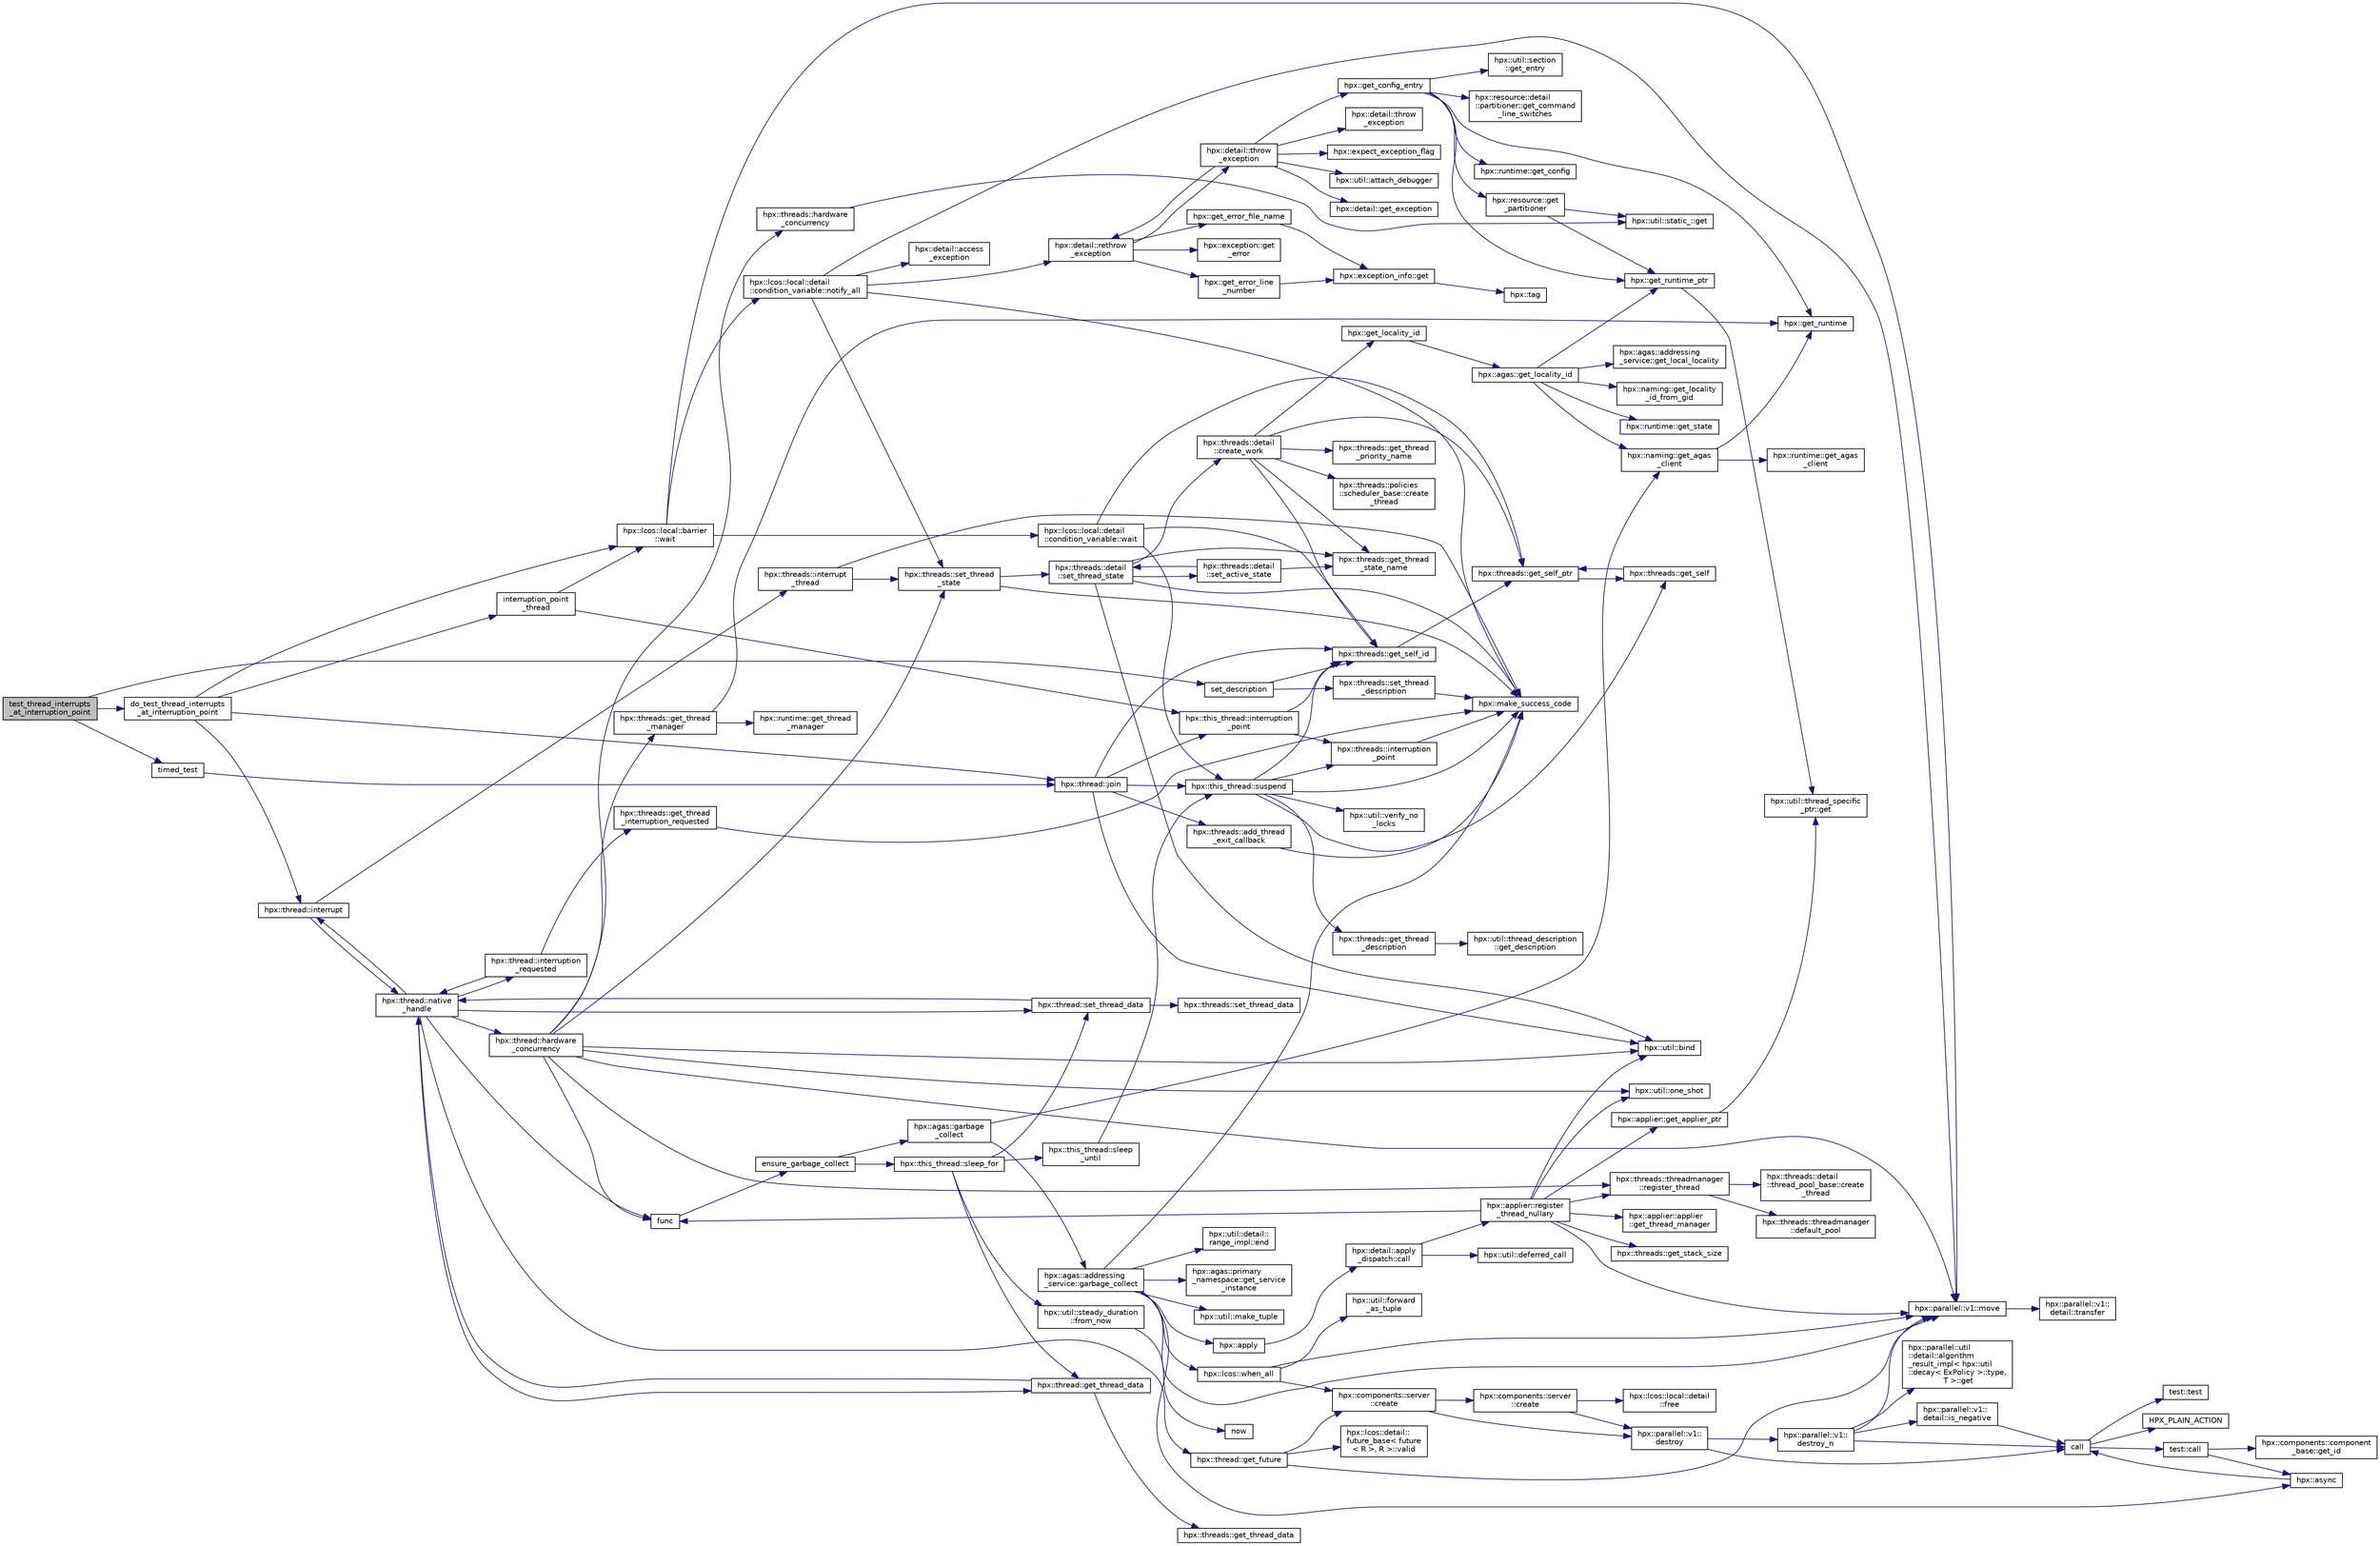 digraph "test_thread_interrupts_at_interruption_point"
{
  edge [fontname="Helvetica",fontsize="10",labelfontname="Helvetica",labelfontsize="10"];
  node [fontname="Helvetica",fontsize="10",shape=record];
  rankdir="LR";
  Node889 [label="test_thread_interrupts\l_at_interruption_point",height=0.2,width=0.4,color="black", fillcolor="grey75", style="filled", fontcolor="black"];
  Node889 -> Node890 [color="midnightblue",fontsize="10",style="solid",fontname="Helvetica"];
  Node890 [label="set_description",height=0.2,width=0.4,color="black", fillcolor="white", style="filled",URL="$d0/d4e/tests_2unit_2threads_2thread_8cpp.html#ad088cfa05bdce71e9521b6792d25c9bb"];
  Node890 -> Node891 [color="midnightblue",fontsize="10",style="solid",fontname="Helvetica"];
  Node891 [label="hpx::threads::set_thread\l_description",height=0.2,width=0.4,color="black", fillcolor="white", style="filled",URL="$d7/d28/namespacehpx_1_1threads.html#a55d8618440b2770d27c9a3b0409cc458"];
  Node891 -> Node892 [color="midnightblue",fontsize="10",style="solid",fontname="Helvetica"];
  Node892 [label="hpx::make_success_code",height=0.2,width=0.4,color="black", fillcolor="white", style="filled",URL="$d8/d83/namespacehpx.html#a0e8512a8f49e2a6c8185061181419d8f",tooltip="Returns error_code(hpx::success, \"success\", mode). "];
  Node890 -> Node893 [color="midnightblue",fontsize="10",style="solid",fontname="Helvetica"];
  Node893 [label="hpx::threads::get_self_id",height=0.2,width=0.4,color="black", fillcolor="white", style="filled",URL="$d7/d28/namespacehpx_1_1threads.html#afafe0f900b9fac3d4ed3c747625c1cfe"];
  Node893 -> Node894 [color="midnightblue",fontsize="10",style="solid",fontname="Helvetica"];
  Node894 [label="hpx::threads::get_self_ptr",height=0.2,width=0.4,color="black", fillcolor="white", style="filled",URL="$d7/d28/namespacehpx_1_1threads.html#a22877ae347ad884cde3a51397dad6c53"];
  Node894 -> Node895 [color="midnightblue",fontsize="10",style="solid",fontname="Helvetica"];
  Node895 [label="hpx::threads::get_self",height=0.2,width=0.4,color="black", fillcolor="white", style="filled",URL="$d7/d28/namespacehpx_1_1threads.html#a07daf4d6d29233f20d66d41ab7b5b8e8"];
  Node895 -> Node894 [color="midnightblue",fontsize="10",style="solid",fontname="Helvetica"];
  Node889 -> Node896 [color="midnightblue",fontsize="10",style="solid",fontname="Helvetica"];
  Node896 [label="timed_test",height=0.2,width=0.4,color="black", fillcolor="white", style="filled",URL="$d0/d4e/tests_2unit_2threads_2thread_8cpp.html#a77932447db52b6176c71d13533e14f8c"];
  Node896 -> Node897 [color="midnightblue",fontsize="10",style="solid",fontname="Helvetica"];
  Node897 [label="hpx::thread::join",height=0.2,width=0.4,color="black", fillcolor="white", style="filled",URL="$de/d9b/classhpx_1_1thread.html#a144b2a4ef1ec1209d5eac52d95419b62"];
  Node897 -> Node893 [color="midnightblue",fontsize="10",style="solid",fontname="Helvetica"];
  Node897 -> Node898 [color="midnightblue",fontsize="10",style="solid",fontname="Helvetica"];
  Node898 [label="hpx::this_thread::interruption\l_point",height=0.2,width=0.4,color="black", fillcolor="white", style="filled",URL="$d9/d52/namespacehpx_1_1this__thread.html#afed29489fe37f74d28ad598645bee89a"];
  Node898 -> Node899 [color="midnightblue",fontsize="10",style="solid",fontname="Helvetica"];
  Node899 [label="hpx::threads::interruption\l_point",height=0.2,width=0.4,color="black", fillcolor="white", style="filled",URL="$d7/d28/namespacehpx_1_1threads.html#ada6ec56a12b050707311d8c628089059"];
  Node899 -> Node892 [color="midnightblue",fontsize="10",style="solid",fontname="Helvetica"];
  Node898 -> Node893 [color="midnightblue",fontsize="10",style="solid",fontname="Helvetica"];
  Node897 -> Node900 [color="midnightblue",fontsize="10",style="solid",fontname="Helvetica"];
  Node900 [label="hpx::threads::add_thread\l_exit_callback",height=0.2,width=0.4,color="black", fillcolor="white", style="filled",URL="$d7/d28/namespacehpx_1_1threads.html#aa1ac07d50bd71bb8b9d0370a67d79abb"];
  Node900 -> Node892 [color="midnightblue",fontsize="10",style="solid",fontname="Helvetica"];
  Node897 -> Node901 [color="midnightblue",fontsize="10",style="solid",fontname="Helvetica"];
  Node901 [label="hpx::util::bind",height=0.2,width=0.4,color="black", fillcolor="white", style="filled",URL="$df/dad/namespacehpx_1_1util.html#ad844caedf82a0173d6909d910c3e48c6"];
  Node897 -> Node902 [color="midnightblue",fontsize="10",style="solid",fontname="Helvetica"];
  Node902 [label="hpx::this_thread::suspend",height=0.2,width=0.4,color="black", fillcolor="white", style="filled",URL="$d9/d52/namespacehpx_1_1this__thread.html#aca220026fb3014c0881d129fe31c0073"];
  Node902 -> Node895 [color="midnightblue",fontsize="10",style="solid",fontname="Helvetica"];
  Node902 -> Node893 [color="midnightblue",fontsize="10",style="solid",fontname="Helvetica"];
  Node902 -> Node899 [color="midnightblue",fontsize="10",style="solid",fontname="Helvetica"];
  Node902 -> Node903 [color="midnightblue",fontsize="10",style="solid",fontname="Helvetica"];
  Node903 [label="hpx::util::verify_no\l_locks",height=0.2,width=0.4,color="black", fillcolor="white", style="filled",URL="$df/dad/namespacehpx_1_1util.html#ae0e1837ee6f09b79b26c2e788d2e9fc9"];
  Node902 -> Node904 [color="midnightblue",fontsize="10",style="solid",fontname="Helvetica"];
  Node904 [label="hpx::threads::get_thread\l_description",height=0.2,width=0.4,color="black", fillcolor="white", style="filled",URL="$d7/d28/namespacehpx_1_1threads.html#a42fc18a7a680f4e8bc633a4b4c956701"];
  Node904 -> Node905 [color="midnightblue",fontsize="10",style="solid",fontname="Helvetica"];
  Node905 [label="hpx::util::thread_description\l::get_description",height=0.2,width=0.4,color="black", fillcolor="white", style="filled",URL="$df/d9e/structhpx_1_1util_1_1thread__description.html#a8c834e14eca6eb228188022577f9f952"];
  Node902 -> Node892 [color="midnightblue",fontsize="10",style="solid",fontname="Helvetica"];
  Node889 -> Node906 [color="midnightblue",fontsize="10",style="solid",fontname="Helvetica"];
  Node906 [label="do_test_thread_interrupts\l_at_interruption_point",height=0.2,width=0.4,color="black", fillcolor="white", style="filled",URL="$d0/d4e/tests_2unit_2threads_2thread_8cpp.html#a1592be75203d2ef54f0a19832cacecf8"];
  Node906 -> Node907 [color="midnightblue",fontsize="10",style="solid",fontname="Helvetica"];
  Node907 [label="interruption_point\l_thread",height=0.2,width=0.4,color="black", fillcolor="white", style="filled",URL="$d0/d4e/tests_2unit_2threads_2thread_8cpp.html#a4ed7731f04404da6ea18c2204329f7cb"];
  Node907 -> Node898 [color="midnightblue",fontsize="10",style="solid",fontname="Helvetica"];
  Node907 -> Node908 [color="midnightblue",fontsize="10",style="solid",fontname="Helvetica"];
  Node908 [label="hpx::lcos::local::barrier\l::wait",height=0.2,width=0.4,color="black", fillcolor="white", style="filled",URL="$da/d43/classhpx_1_1lcos_1_1local_1_1barrier.html#ae3374c182ffd12c9975963139b6f9255"];
  Node908 -> Node909 [color="midnightblue",fontsize="10",style="solid",fontname="Helvetica"];
  Node909 [label="hpx::lcos::local::detail\l::condition_variable::wait",height=0.2,width=0.4,color="black", fillcolor="white", style="filled",URL="$d2/d39/classhpx_1_1lcos_1_1local_1_1detail_1_1condition__variable.html#a50fcaaece7968ab37d3f2e8771afabf9"];
  Node909 -> Node894 [color="midnightblue",fontsize="10",style="solid",fontname="Helvetica"];
  Node909 -> Node893 [color="midnightblue",fontsize="10",style="solid",fontname="Helvetica"];
  Node909 -> Node902 [color="midnightblue",fontsize="10",style="solid",fontname="Helvetica"];
  Node908 -> Node910 [color="midnightblue",fontsize="10",style="solid",fontname="Helvetica"];
  Node910 [label="hpx::lcos::local::detail\l::condition_variable::notify_all",height=0.2,width=0.4,color="black", fillcolor="white", style="filled",URL="$d2/d39/classhpx_1_1lcos_1_1local_1_1detail_1_1condition__variable.html#adb0b4abe6f75aa3fad397b6a556ff1ae"];
  Node910 -> Node911 [color="midnightblue",fontsize="10",style="solid",fontname="Helvetica"];
  Node911 [label="hpx::threads::set_thread\l_state",height=0.2,width=0.4,color="black", fillcolor="white", style="filled",URL="$d7/d28/namespacehpx_1_1threads.html#ac0690ad16ad778bcc79dcd727cc33025",tooltip="Set the thread state of the thread referenced by the thread_id id. "];
  Node911 -> Node892 [color="midnightblue",fontsize="10",style="solid",fontname="Helvetica"];
  Node911 -> Node912 [color="midnightblue",fontsize="10",style="solid",fontname="Helvetica"];
  Node912 [label="hpx::threads::detail\l::set_thread_state",height=0.2,width=0.4,color="black", fillcolor="white", style="filled",URL="$d2/dd1/namespacehpx_1_1threads_1_1detail.html#af85ddc854c4a149bf1738eb1b111b9ab"];
  Node912 -> Node913 [color="midnightblue",fontsize="10",style="solid",fontname="Helvetica"];
  Node913 [label="hpx::threads::get_thread\l_state_name",height=0.2,width=0.4,color="black", fillcolor="white", style="filled",URL="$d7/d28/namespacehpx_1_1threads.html#a26f91ea8d2195f165c033241c5cd11db"];
  Node912 -> Node892 [color="midnightblue",fontsize="10",style="solid",fontname="Helvetica"];
  Node912 -> Node901 [color="midnightblue",fontsize="10",style="solid",fontname="Helvetica"];
  Node912 -> Node914 [color="midnightblue",fontsize="10",style="solid",fontname="Helvetica"];
  Node914 [label="hpx::threads::detail\l::set_active_state",height=0.2,width=0.4,color="black", fillcolor="white", style="filled",URL="$d2/dd1/namespacehpx_1_1threads_1_1detail.html#a45884a5bf04ad66a4f259231a3947e76"];
  Node914 -> Node913 [color="midnightblue",fontsize="10",style="solid",fontname="Helvetica"];
  Node914 -> Node912 [color="midnightblue",fontsize="10",style="solid",fontname="Helvetica"];
  Node912 -> Node915 [color="midnightblue",fontsize="10",style="solid",fontname="Helvetica"];
  Node915 [label="hpx::threads::detail\l::create_work",height=0.2,width=0.4,color="black", fillcolor="white", style="filled",URL="$d2/dd1/namespacehpx_1_1threads_1_1detail.html#ae22384a3c1b1a1940032fad068fb54b1"];
  Node915 -> Node913 [color="midnightblue",fontsize="10",style="solid",fontname="Helvetica"];
  Node915 -> Node916 [color="midnightblue",fontsize="10",style="solid",fontname="Helvetica"];
  Node916 [label="hpx::threads::get_thread\l_priority_name",height=0.2,width=0.4,color="black", fillcolor="white", style="filled",URL="$d7/d28/namespacehpx_1_1threads.html#a9c6b2fec0c1cf5b06ff83ce756ca6d42"];
  Node915 -> Node894 [color="midnightblue",fontsize="10",style="solid",fontname="Helvetica"];
  Node915 -> Node893 [color="midnightblue",fontsize="10",style="solid",fontname="Helvetica"];
  Node915 -> Node917 [color="midnightblue",fontsize="10",style="solid",fontname="Helvetica"];
  Node917 [label="hpx::get_locality_id",height=0.2,width=0.4,color="black", fillcolor="white", style="filled",URL="$d8/d83/namespacehpx.html#a158d7c54a657bb364c1704033010697b",tooltip="Return the number of the locality this function is being called from. "];
  Node917 -> Node918 [color="midnightblue",fontsize="10",style="solid",fontname="Helvetica"];
  Node918 [label="hpx::agas::get_locality_id",height=0.2,width=0.4,color="black", fillcolor="white", style="filled",URL="$dc/d54/namespacehpx_1_1agas.html#a491cc2ddecdf0f1a9129900caa6a4d3e"];
  Node918 -> Node919 [color="midnightblue",fontsize="10",style="solid",fontname="Helvetica"];
  Node919 [label="hpx::get_runtime_ptr",height=0.2,width=0.4,color="black", fillcolor="white", style="filled",URL="$d8/d83/namespacehpx.html#af29daf2bb3e01b4d6495a1742b6cce64"];
  Node919 -> Node920 [color="midnightblue",fontsize="10",style="solid",fontname="Helvetica"];
  Node920 [label="hpx::util::thread_specific\l_ptr::get",height=0.2,width=0.4,color="black", fillcolor="white", style="filled",URL="$d4/d4c/structhpx_1_1util_1_1thread__specific__ptr.html#a3b27d8520710478aa41d1f74206bdba9"];
  Node918 -> Node921 [color="midnightblue",fontsize="10",style="solid",fontname="Helvetica"];
  Node921 [label="hpx::runtime::get_state",height=0.2,width=0.4,color="black", fillcolor="white", style="filled",URL="$d0/d7b/classhpx_1_1runtime.html#ab405f80e060dac95d624520f38b0524c"];
  Node918 -> Node922 [color="midnightblue",fontsize="10",style="solid",fontname="Helvetica"];
  Node922 [label="hpx::naming::get_agas\l_client",height=0.2,width=0.4,color="black", fillcolor="white", style="filled",URL="$d4/dc9/namespacehpx_1_1naming.html#a0408fffd5d34b620712a801b0ae3b032"];
  Node922 -> Node923 [color="midnightblue",fontsize="10",style="solid",fontname="Helvetica"];
  Node923 [label="hpx::get_runtime",height=0.2,width=0.4,color="black", fillcolor="white", style="filled",URL="$d8/d83/namespacehpx.html#aef902cc6c7dd3b9fbadf34d1e850a070"];
  Node922 -> Node924 [color="midnightblue",fontsize="10",style="solid",fontname="Helvetica"];
  Node924 [label="hpx::runtime::get_agas\l_client",height=0.2,width=0.4,color="black", fillcolor="white", style="filled",URL="$d0/d7b/classhpx_1_1runtime.html#aeb5dddd30d6b9861669af8ad44d1a96a"];
  Node918 -> Node925 [color="midnightblue",fontsize="10",style="solid",fontname="Helvetica"];
  Node925 [label="hpx::agas::addressing\l_service::get_local_locality",height=0.2,width=0.4,color="black", fillcolor="white", style="filled",URL="$db/d58/structhpx_1_1agas_1_1addressing__service.html#ab52c19a37c2a7a006c6c15f90ad0539c"];
  Node918 -> Node926 [color="midnightblue",fontsize="10",style="solid",fontname="Helvetica"];
  Node926 [label="hpx::naming::get_locality\l_id_from_gid",height=0.2,width=0.4,color="black", fillcolor="white", style="filled",URL="$d4/dc9/namespacehpx_1_1naming.html#a7fd43037784560bd04fda9b49e33529f"];
  Node915 -> Node927 [color="midnightblue",fontsize="10",style="solid",fontname="Helvetica"];
  Node927 [label="hpx::threads::policies\l::scheduler_base::create\l_thread",height=0.2,width=0.4,color="black", fillcolor="white", style="filled",URL="$dd/d7e/structhpx_1_1threads_1_1policies_1_1scheduler__base.html#ad3b05cd7f363cc8e8410ce368c3794e0"];
  Node910 -> Node928 [color="midnightblue",fontsize="10",style="solid",fontname="Helvetica"];
  Node928 [label="hpx::parallel::v1::move",height=0.2,width=0.4,color="black", fillcolor="white", style="filled",URL="$db/db9/namespacehpx_1_1parallel_1_1v1.html#aa7c4ede081ce786c9d1eb1adff495cfc"];
  Node928 -> Node929 [color="midnightblue",fontsize="10",style="solid",fontname="Helvetica"];
  Node929 [label="hpx::parallel::v1::\ldetail::transfer",height=0.2,width=0.4,color="black", fillcolor="white", style="filled",URL="$d2/ddd/namespacehpx_1_1parallel_1_1v1_1_1detail.html#ab1b56a05e1885ca7cc7ffa1804dd2f3c"];
  Node910 -> Node930 [color="midnightblue",fontsize="10",style="solid",fontname="Helvetica"];
  Node930 [label="hpx::detail::rethrow\l_exception",height=0.2,width=0.4,color="black", fillcolor="white", style="filled",URL="$d5/dbe/namespacehpx_1_1detail.html#aee8c9834a58f5c303ab3458b3b47d557"];
  Node930 -> Node931 [color="midnightblue",fontsize="10",style="solid",fontname="Helvetica"];
  Node931 [label="hpx::detail::throw\l_exception",height=0.2,width=0.4,color="black", fillcolor="white", style="filled",URL="$d5/dbe/namespacehpx_1_1detail.html#a6366f24c7da7fddd56679cb4f108689d"];
  Node931 -> Node932 [color="midnightblue",fontsize="10",style="solid",fontname="Helvetica"];
  Node932 [label="hpx::expect_exception_flag",height=0.2,width=0.4,color="black", fillcolor="white", style="filled",URL="$d8/d83/namespacehpx.html#ab67c753a0a830fd90332e88a18377f90"];
  Node931 -> Node933 [color="midnightblue",fontsize="10",style="solid",fontname="Helvetica"];
  Node933 [label="hpx::get_config_entry",height=0.2,width=0.4,color="black", fillcolor="white", style="filled",URL="$d8/d83/namespacehpx.html#a097240e6744bc8905f708932da401835",tooltip="Retrieve the string value of a configuration entry given by key. "];
  Node933 -> Node919 [color="midnightblue",fontsize="10",style="solid",fontname="Helvetica"];
  Node933 -> Node923 [color="midnightblue",fontsize="10",style="solid",fontname="Helvetica"];
  Node933 -> Node934 [color="midnightblue",fontsize="10",style="solid",fontname="Helvetica"];
  Node934 [label="hpx::runtime::get_config",height=0.2,width=0.4,color="black", fillcolor="white", style="filled",URL="$d0/d7b/classhpx_1_1runtime.html#a0bfe0241e54b1fe1dd4ec181d944de43",tooltip="access configuration information "];
  Node933 -> Node935 [color="midnightblue",fontsize="10",style="solid",fontname="Helvetica"];
  Node935 [label="hpx::util::section\l::get_entry",height=0.2,width=0.4,color="black", fillcolor="white", style="filled",URL="$dd/de4/classhpx_1_1util_1_1section.html#a02ac2ca2a4490347405dec03df46af88"];
  Node933 -> Node936 [color="midnightblue",fontsize="10",style="solid",fontname="Helvetica"];
  Node936 [label="hpx::resource::get\l_partitioner",height=0.2,width=0.4,color="black", fillcolor="white", style="filled",URL="$dd/da5/namespacehpx_1_1resource.html#af91354c369d9a22a00581d6b6da7d0ee"];
  Node936 -> Node937 [color="midnightblue",fontsize="10",style="solid",fontname="Helvetica"];
  Node937 [label="hpx::util::static_::get",height=0.2,width=0.4,color="black", fillcolor="white", style="filled",URL="$d3/dbb/structhpx_1_1util_1_1static__.html#a2967c633948a3bf17a3b5405ef5a8318"];
  Node936 -> Node919 [color="midnightblue",fontsize="10",style="solid",fontname="Helvetica"];
  Node933 -> Node938 [color="midnightblue",fontsize="10",style="solid",fontname="Helvetica"];
  Node938 [label="hpx::resource::detail\l::partitioner::get_command\l_line_switches",height=0.2,width=0.4,color="black", fillcolor="white", style="filled",URL="$d0/dab/classhpx_1_1resource_1_1detail_1_1partitioner.html#a16fe01dd59b2c89bd556788b5713522e"];
  Node931 -> Node939 [color="midnightblue",fontsize="10",style="solid",fontname="Helvetica"];
  Node939 [label="hpx::util::attach_debugger",height=0.2,width=0.4,color="black", fillcolor="white", style="filled",URL="$df/dad/namespacehpx_1_1util.html#a4d53a5f5c04d022a87d71b19af5d14f3"];
  Node931 -> Node930 [color="midnightblue",fontsize="10",style="solid",fontname="Helvetica"];
  Node931 -> Node940 [color="midnightblue",fontsize="10",style="solid",fontname="Helvetica"];
  Node940 [label="hpx::detail::get_exception",height=0.2,width=0.4,color="black", fillcolor="white", style="filled",URL="$d5/dbe/namespacehpx_1_1detail.html#aeddff6225bf1465af33dd657d550796b"];
  Node931 -> Node941 [color="midnightblue",fontsize="10",style="solid",fontname="Helvetica"];
  Node941 [label="hpx::detail::throw\l_exception",height=0.2,width=0.4,color="black", fillcolor="white", style="filled",URL="$d5/dbe/namespacehpx_1_1detail.html#a2ae7ed92c53dbd2adaa2ae33d3433370"];
  Node930 -> Node942 [color="midnightblue",fontsize="10",style="solid",fontname="Helvetica"];
  Node942 [label="hpx::exception::get\l_error",height=0.2,width=0.4,color="black", fillcolor="white", style="filled",URL="$de/d25/classhpx_1_1exception.html#a427fc21f422d4a796cf7e8f7b74c1fe1"];
  Node930 -> Node943 [color="midnightblue",fontsize="10",style="solid",fontname="Helvetica"];
  Node943 [label="hpx::get_error_file_name",height=0.2,width=0.4,color="black", fillcolor="white", style="filled",URL="$d8/d83/namespacehpx.html#a0af92c8ff70bbc40c078ef06a2ff4647",tooltip="Return the (source code) file name of the function from which the exception was thrown. "];
  Node943 -> Node944 [color="midnightblue",fontsize="10",style="solid",fontname="Helvetica"];
  Node944 [label="hpx::exception_info::get",height=0.2,width=0.4,color="black", fillcolor="white", style="filled",URL="$d9/dd9/classhpx_1_1exception__info.html#a5185a3dd356feafdff056cc4004d15b4"];
  Node944 -> Node945 [color="midnightblue",fontsize="10",style="solid",fontname="Helvetica"];
  Node945 [label="hpx::tag",height=0.2,width=0.4,color="black", fillcolor="white", style="filled",URL="$d8/d83/namespacehpx.html#ab8a2c6d15512607b77dc35c2cbffbd24"];
  Node930 -> Node946 [color="midnightblue",fontsize="10",style="solid",fontname="Helvetica"];
  Node946 [label="hpx::get_error_line\l_number",height=0.2,width=0.4,color="black", fillcolor="white", style="filled",URL="$d8/d83/namespacehpx.html#ae0112fceccd5a51798ed81d88906468e",tooltip="Return the line number in the (source code) file of the function from which the exception was thrown..."];
  Node946 -> Node944 [color="midnightblue",fontsize="10",style="solid",fontname="Helvetica"];
  Node910 -> Node947 [color="midnightblue",fontsize="10",style="solid",fontname="Helvetica"];
  Node947 [label="hpx::detail::access\l_exception",height=0.2,width=0.4,color="black", fillcolor="white", style="filled",URL="$d5/dbe/namespacehpx_1_1detail.html#ad5b3b2c9c75cdd2d75f4473c03230643"];
  Node910 -> Node892 [color="midnightblue",fontsize="10",style="solid",fontname="Helvetica"];
  Node908 -> Node928 [color="midnightblue",fontsize="10",style="solid",fontname="Helvetica"];
  Node906 -> Node948 [color="midnightblue",fontsize="10",style="solid",fontname="Helvetica"];
  Node948 [label="hpx::thread::interrupt",height=0.2,width=0.4,color="black", fillcolor="white", style="filled",URL="$de/d9b/classhpx_1_1thread.html#ac34d0d033aa743c476a79dbc2e1a8a39"];
  Node948 -> Node949 [color="midnightblue",fontsize="10",style="solid",fontname="Helvetica"];
  Node949 [label="hpx::threads::interrupt\l_thread",height=0.2,width=0.4,color="black", fillcolor="white", style="filled",URL="$d7/d28/namespacehpx_1_1threads.html#a6bdda1a2aab61b9b13d274b5155d7e73"];
  Node949 -> Node892 [color="midnightblue",fontsize="10",style="solid",fontname="Helvetica"];
  Node949 -> Node911 [color="midnightblue",fontsize="10",style="solid",fontname="Helvetica"];
  Node948 -> Node950 [color="midnightblue",fontsize="10",style="solid",fontname="Helvetica"];
  Node950 [label="hpx::thread::native\l_handle",height=0.2,width=0.4,color="black", fillcolor="white", style="filled",URL="$de/d9b/classhpx_1_1thread.html#acf48190d264ab64c1c4ec99d0b421b5a"];
  Node950 -> Node951 [color="midnightblue",fontsize="10",style="solid",fontname="Helvetica"];
  Node951 [label="hpx::thread::hardware\l_concurrency",height=0.2,width=0.4,color="black", fillcolor="white", style="filled",URL="$de/d9b/classhpx_1_1thread.html#a8e4fff210e02485ba493bc3a2a956c03"];
  Node951 -> Node952 [color="midnightblue",fontsize="10",style="solid",fontname="Helvetica"];
  Node952 [label="hpx::threads::hardware\l_concurrency",height=0.2,width=0.4,color="black", fillcolor="white", style="filled",URL="$d7/d28/namespacehpx_1_1threads.html#aa8752a235478d2ad7b5ac467b63ab527"];
  Node952 -> Node937 [color="midnightblue",fontsize="10",style="solid",fontname="Helvetica"];
  Node951 -> Node953 [color="midnightblue",fontsize="10",style="solid",fontname="Helvetica"];
  Node953 [label="func",height=0.2,width=0.4,color="black", fillcolor="white", style="filled",URL="$d8/dfd/id__type__ref__counting__1032_8cpp.html#ab811b86ea5107ffb3351fcaa29d2c652"];
  Node953 -> Node954 [color="midnightblue",fontsize="10",style="solid",fontname="Helvetica"];
  Node954 [label="ensure_garbage_collect",height=0.2,width=0.4,color="black", fillcolor="white", style="filled",URL="$d8/dfd/id__type__ref__counting__1032_8cpp.html#a5264b94bf7c262ac0e521fb290d476d5"];
  Node954 -> Node955 [color="midnightblue",fontsize="10",style="solid",fontname="Helvetica"];
  Node955 [label="hpx::this_thread::sleep_for",height=0.2,width=0.4,color="black", fillcolor="white", style="filled",URL="$d9/d52/namespacehpx_1_1this__thread.html#afc042a5a5fa52eef2d1d177a343435cf"];
  Node955 -> Node956 [color="midnightblue",fontsize="10",style="solid",fontname="Helvetica"];
  Node956 [label="hpx::this_thread::sleep\l_until",height=0.2,width=0.4,color="black", fillcolor="white", style="filled",URL="$d9/d52/namespacehpx_1_1this__thread.html#ae12a853980115b23ff0ab8ca06622658"];
  Node956 -> Node902 [color="midnightblue",fontsize="10",style="solid",fontname="Helvetica"];
  Node955 -> Node957 [color="midnightblue",fontsize="10",style="solid",fontname="Helvetica"];
  Node957 [label="hpx::util::steady_duration\l::from_now",height=0.2,width=0.4,color="black", fillcolor="white", style="filled",URL="$d9/d4f/classhpx_1_1util_1_1steady__duration.html#a0132206d767cd0f7395507b40111a153"];
  Node957 -> Node958 [color="midnightblue",fontsize="10",style="solid",fontname="Helvetica"];
  Node958 [label="now",height=0.2,width=0.4,color="black", fillcolor="white", style="filled",URL="$de/db3/1d__stencil__1__omp_8cpp.html#a89e9667753dccfac455bd37a7a3a7b16"];
  Node955 -> Node959 [color="midnightblue",fontsize="10",style="solid",fontname="Helvetica"];
  Node959 [label="hpx::thread::get_thread_data",height=0.2,width=0.4,color="black", fillcolor="white", style="filled",URL="$de/d9b/classhpx_1_1thread.html#a4535ef82cec3b953d2c941d20e3e3904"];
  Node959 -> Node960 [color="midnightblue",fontsize="10",style="solid",fontname="Helvetica"];
  Node960 [label="hpx::threads::get_thread_data",height=0.2,width=0.4,color="black", fillcolor="white", style="filled",URL="$d7/d28/namespacehpx_1_1threads.html#a8737931ff6303807225f735b2b384ae4"];
  Node959 -> Node950 [color="midnightblue",fontsize="10",style="solid",fontname="Helvetica"];
  Node955 -> Node961 [color="midnightblue",fontsize="10",style="solid",fontname="Helvetica"];
  Node961 [label="hpx::thread::set_thread_data",height=0.2,width=0.4,color="black", fillcolor="white", style="filled",URL="$de/d9b/classhpx_1_1thread.html#a7317a3cf5251f3b33c990449570d4cea"];
  Node961 -> Node962 [color="midnightblue",fontsize="10",style="solid",fontname="Helvetica"];
  Node962 [label="hpx::threads::set_thread_data",height=0.2,width=0.4,color="black", fillcolor="white", style="filled",URL="$d7/d28/namespacehpx_1_1threads.html#a00a625acc149fce3ae38e4340454acf7"];
  Node961 -> Node950 [color="midnightblue",fontsize="10",style="solid",fontname="Helvetica"];
  Node954 -> Node963 [color="midnightblue",fontsize="10",style="solid",fontname="Helvetica"];
  Node963 [label="hpx::agas::garbage\l_collect",height=0.2,width=0.4,color="black", fillcolor="white", style="filled",URL="$dc/d54/namespacehpx_1_1agas.html#a951337adc4f9bd6df00a50737468e911"];
  Node963 -> Node922 [color="midnightblue",fontsize="10",style="solid",fontname="Helvetica"];
  Node963 -> Node964 [color="midnightblue",fontsize="10",style="solid",fontname="Helvetica"];
  Node964 [label="hpx::agas::addressing\l_service::garbage_collect",height=0.2,width=0.4,color="black", fillcolor="white", style="filled",URL="$db/d58/structhpx_1_1agas_1_1addressing__service.html#a87dcae0eacf6e62d5103ebf516d86f63"];
  Node964 -> Node892 [color="midnightblue",fontsize="10",style="solid",fontname="Helvetica"];
  Node964 -> Node965 [color="midnightblue",fontsize="10",style="solid",fontname="Helvetica"];
  Node965 [label="hpx::agas::primary\l_namespace::get_service\l_instance",height=0.2,width=0.4,color="black", fillcolor="white", style="filled",URL="$d1/d43/structhpx_1_1agas_1_1primary__namespace.html#a7630ff0f30ff8c23b13b4672c5350e2e"];
  Node964 -> Node966 [color="midnightblue",fontsize="10",style="solid",fontname="Helvetica"];
  Node966 [label="hpx::util::make_tuple",height=0.2,width=0.4,color="black", fillcolor="white", style="filled",URL="$df/dad/namespacehpx_1_1util.html#a06fa74211a987d208e013f400a9f5328"];
  Node964 -> Node967 [color="midnightblue",fontsize="10",style="solid",fontname="Helvetica"];
  Node967 [label="hpx::util::detail::\lrange_impl::end",height=0.2,width=0.4,color="black", fillcolor="white", style="filled",URL="$d4/d4a/namespacehpx_1_1util_1_1detail_1_1range__impl.html#afb2ea48b0902f52ee4d8b764807b4316"];
  Node964 -> Node968 [color="midnightblue",fontsize="10",style="solid",fontname="Helvetica"];
  Node968 [label="hpx::apply",height=0.2,width=0.4,color="black", fillcolor="white", style="filled",URL="$d8/d83/namespacehpx.html#aa87762f0db0731d385f3fdfdb25d59fc"];
  Node968 -> Node969 [color="midnightblue",fontsize="10",style="solid",fontname="Helvetica"];
  Node969 [label="hpx::detail::apply\l_dispatch::call",height=0.2,width=0.4,color="black", fillcolor="white", style="filled",URL="$db/de8/structhpx_1_1detail_1_1apply__dispatch.html#a0755fab16d281e74bcff0f8045be9459"];
  Node969 -> Node970 [color="midnightblue",fontsize="10",style="solid",fontname="Helvetica"];
  Node970 [label="hpx::applier::register\l_thread_nullary",height=0.2,width=0.4,color="black", fillcolor="white", style="filled",URL="$d8/dcb/namespacehpx_1_1applier.html#a401cd1145927e58d74d1eb52aaccd936"];
  Node970 -> Node971 [color="midnightblue",fontsize="10",style="solid",fontname="Helvetica"];
  Node971 [label="hpx::applier::get_applier_ptr",height=0.2,width=0.4,color="black", fillcolor="white", style="filled",URL="$d8/dcb/namespacehpx_1_1applier.html#a617483cf2b77ad3a0aa428ade7b35299"];
  Node971 -> Node920 [color="midnightblue",fontsize="10",style="solid",fontname="Helvetica"];
  Node970 -> Node953 [color="midnightblue",fontsize="10",style="solid",fontname="Helvetica"];
  Node970 -> Node901 [color="midnightblue",fontsize="10",style="solid",fontname="Helvetica"];
  Node970 -> Node972 [color="midnightblue",fontsize="10",style="solid",fontname="Helvetica"];
  Node972 [label="hpx::util::one_shot",height=0.2,width=0.4,color="black", fillcolor="white", style="filled",URL="$df/dad/namespacehpx_1_1util.html#a273e61be42a72415291e0ec0a4f28c7a"];
  Node970 -> Node928 [color="midnightblue",fontsize="10",style="solid",fontname="Helvetica"];
  Node970 -> Node973 [color="midnightblue",fontsize="10",style="solid",fontname="Helvetica"];
  Node973 [label="hpx::threads::get_stack_size",height=0.2,width=0.4,color="black", fillcolor="white", style="filled",URL="$d7/d28/namespacehpx_1_1threads.html#af597241b3c2785150be206737ca04aa6",tooltip="The get_stack_size function is part of the thread related API. It. "];
  Node970 -> Node974 [color="midnightblue",fontsize="10",style="solid",fontname="Helvetica"];
  Node974 [label="hpx::applier::applier\l::get_thread_manager",height=0.2,width=0.4,color="black", fillcolor="white", style="filled",URL="$da/dcb/classhpx_1_1applier_1_1applier.html#acc36d583973701e573be39da97bba866",tooltip="Access the thread-manager instance associated with this applier. "];
  Node970 -> Node975 [color="midnightblue",fontsize="10",style="solid",fontname="Helvetica"];
  Node975 [label="hpx::threads::threadmanager\l::register_thread",height=0.2,width=0.4,color="black", fillcolor="white", style="filled",URL="$d5/daa/classhpx_1_1threads_1_1threadmanager.html#a7f79c7578e08a60ca45eb276ce8133d8"];
  Node975 -> Node976 [color="midnightblue",fontsize="10",style="solid",fontname="Helvetica"];
  Node976 [label="hpx::threads::threadmanager\l::default_pool",height=0.2,width=0.4,color="black", fillcolor="white", style="filled",URL="$d5/daa/classhpx_1_1threads_1_1threadmanager.html#a851f067d03b5dd1c5e6a9a6a841e05df"];
  Node975 -> Node977 [color="midnightblue",fontsize="10",style="solid",fontname="Helvetica"];
  Node977 [label="hpx::threads::detail\l::thread_pool_base::create\l_thread",height=0.2,width=0.4,color="black", fillcolor="white", style="filled",URL="$de/dae/classhpx_1_1threads_1_1detail_1_1thread__pool__base.html#ad35d3779eef6f4528e62a26d71b34b34"];
  Node969 -> Node978 [color="midnightblue",fontsize="10",style="solid",fontname="Helvetica"];
  Node978 [label="hpx::util::deferred_call",height=0.2,width=0.4,color="black", fillcolor="white", style="filled",URL="$df/dad/namespacehpx_1_1util.html#acdded623c658a7a3436f7e76bc9d881c"];
  Node964 -> Node928 [color="midnightblue",fontsize="10",style="solid",fontname="Helvetica"];
  Node964 -> Node979 [color="midnightblue",fontsize="10",style="solid",fontname="Helvetica"];
  Node979 [label="hpx::async",height=0.2,width=0.4,color="black", fillcolor="white", style="filled",URL="$d8/d83/namespacehpx.html#acb7d8e37b73b823956ce144f9a57eaa4"];
  Node979 -> Node980 [color="midnightblue",fontsize="10",style="solid",fontname="Helvetica"];
  Node980 [label="call",height=0.2,width=0.4,color="black", fillcolor="white", style="filled",URL="$d2/d67/promise__1620_8cpp.html#a58357f0b82bc761e1d0b9091ed563a70"];
  Node980 -> Node981 [color="midnightblue",fontsize="10",style="solid",fontname="Helvetica"];
  Node981 [label="test::test",height=0.2,width=0.4,color="black", fillcolor="white", style="filled",URL="$d8/d89/structtest.html#ab42d5ece712d716b04cb3f686f297a26"];
  Node980 -> Node982 [color="midnightblue",fontsize="10",style="solid",fontname="Helvetica"];
  Node982 [label="HPX_PLAIN_ACTION",height=0.2,width=0.4,color="black", fillcolor="white", style="filled",URL="$d2/d67/promise__1620_8cpp.html#ab96aab827a4b1fcaf66cfe0ba83fef23"];
  Node980 -> Node983 [color="midnightblue",fontsize="10",style="solid",fontname="Helvetica"];
  Node983 [label="test::call",height=0.2,width=0.4,color="black", fillcolor="white", style="filled",URL="$d8/d89/structtest.html#aeb29e7ed6518b9426ccf1344c52620ae"];
  Node983 -> Node979 [color="midnightblue",fontsize="10",style="solid",fontname="Helvetica"];
  Node983 -> Node984 [color="midnightblue",fontsize="10",style="solid",fontname="Helvetica"];
  Node984 [label="hpx::components::component\l_base::get_id",height=0.2,width=0.4,color="black", fillcolor="white", style="filled",URL="$d2/de6/classhpx_1_1components_1_1component__base.html#a4c8fd93514039bdf01c48d66d82b19cd"];
  Node964 -> Node985 [color="midnightblue",fontsize="10",style="solid",fontname="Helvetica"];
  Node985 [label="hpx::lcos::when_all",height=0.2,width=0.4,color="black", fillcolor="white", style="filled",URL="$d2/dc9/namespacehpx_1_1lcos.html#a1a6fb024d8690923fb185d5aee204d54"];
  Node985 -> Node986 [color="midnightblue",fontsize="10",style="solid",fontname="Helvetica"];
  Node986 [label="hpx::util::forward\l_as_tuple",height=0.2,width=0.4,color="black", fillcolor="white", style="filled",URL="$df/dad/namespacehpx_1_1util.html#ab7c31e3f24c3302a4f67b6735a6fa597"];
  Node985 -> Node928 [color="midnightblue",fontsize="10",style="solid",fontname="Helvetica"];
  Node985 -> Node987 [color="midnightblue",fontsize="10",style="solid",fontname="Helvetica"];
  Node987 [label="hpx::components::server\l::create",height=0.2,width=0.4,color="black", fillcolor="white", style="filled",URL="$d2/da2/namespacehpx_1_1components_1_1server.html#ac776c89f3d68ceb910e8cee9fa937ab4",tooltip="Create arrays of components using their default constructor. "];
  Node987 -> Node988 [color="midnightblue",fontsize="10",style="solid",fontname="Helvetica"];
  Node988 [label="hpx::components::server\l::create",height=0.2,width=0.4,color="black", fillcolor="white", style="filled",URL="$d2/da2/namespacehpx_1_1components_1_1server.html#a77d26de181c97b444565e230577981bd"];
  Node988 -> Node989 [color="midnightblue",fontsize="10",style="solid",fontname="Helvetica"];
  Node989 [label="hpx::lcos::local::detail\l::free",height=0.2,width=0.4,color="black", fillcolor="white", style="filled",URL="$d4/dcb/namespacehpx_1_1lcos_1_1local_1_1detail.html#a55a940f019734e9bb045dc123cd80e48"];
  Node988 -> Node990 [color="midnightblue",fontsize="10",style="solid",fontname="Helvetica"];
  Node990 [label="hpx::parallel::v1::\ldestroy",height=0.2,width=0.4,color="black", fillcolor="white", style="filled",URL="$db/db9/namespacehpx_1_1parallel_1_1v1.html#acf303558375048e8a7cc9a2c2e09477f"];
  Node990 -> Node980 [color="midnightblue",fontsize="10",style="solid",fontname="Helvetica"];
  Node990 -> Node991 [color="midnightblue",fontsize="10",style="solid",fontname="Helvetica"];
  Node991 [label="hpx::parallel::v1::\ldestroy_n",height=0.2,width=0.4,color="black", fillcolor="white", style="filled",URL="$db/db9/namespacehpx_1_1parallel_1_1v1.html#a71d0691132a300690163f5636bcd5bd3"];
  Node991 -> Node992 [color="midnightblue",fontsize="10",style="solid",fontname="Helvetica"];
  Node992 [label="hpx::parallel::v1::\ldetail::is_negative",height=0.2,width=0.4,color="black", fillcolor="white", style="filled",URL="$d2/ddd/namespacehpx_1_1parallel_1_1v1_1_1detail.html#adf2e40fc4b20ad0fd442ee3118a4d527"];
  Node992 -> Node980 [color="midnightblue",fontsize="10",style="solid",fontname="Helvetica"];
  Node991 -> Node993 [color="midnightblue",fontsize="10",style="solid",fontname="Helvetica"];
  Node993 [label="hpx::parallel::util\l::detail::algorithm\l_result_impl\< hpx::util\l::decay\< ExPolicy \>::type,\l T \>::get",height=0.2,width=0.4,color="black", fillcolor="white", style="filled",URL="$d2/d42/structhpx_1_1parallel_1_1util_1_1detail_1_1algorithm__result__impl.html#ab5b051e8ec74eff5e0e62fd63f5d377e"];
  Node991 -> Node928 [color="midnightblue",fontsize="10",style="solid",fontname="Helvetica"];
  Node991 -> Node980 [color="midnightblue",fontsize="10",style="solid",fontname="Helvetica"];
  Node987 -> Node990 [color="midnightblue",fontsize="10",style="solid",fontname="Helvetica"];
  Node951 -> Node901 [color="midnightblue",fontsize="10",style="solid",fontname="Helvetica"];
  Node951 -> Node972 [color="midnightblue",fontsize="10",style="solid",fontname="Helvetica"];
  Node951 -> Node928 [color="midnightblue",fontsize="10",style="solid",fontname="Helvetica"];
  Node951 -> Node994 [color="midnightblue",fontsize="10",style="solid",fontname="Helvetica"];
  Node994 [label="hpx::threads::get_thread\l_manager",height=0.2,width=0.4,color="black", fillcolor="white", style="filled",URL="$d7/d28/namespacehpx_1_1threads.html#a076973c3a53beadde7d967e22c4f6cce"];
  Node994 -> Node923 [color="midnightblue",fontsize="10",style="solid",fontname="Helvetica"];
  Node994 -> Node995 [color="midnightblue",fontsize="10",style="solid",fontname="Helvetica"];
  Node995 [label="hpx::runtime::get_thread\l_manager",height=0.2,width=0.4,color="black", fillcolor="white", style="filled",URL="$d0/d7b/classhpx_1_1runtime.html#a865b12d57fcd44a8d3dda3e35414f563"];
  Node951 -> Node975 [color="midnightblue",fontsize="10",style="solid",fontname="Helvetica"];
  Node951 -> Node911 [color="midnightblue",fontsize="10",style="solid",fontname="Helvetica"];
  Node950 -> Node948 [color="midnightblue",fontsize="10",style="solid",fontname="Helvetica"];
  Node950 -> Node996 [color="midnightblue",fontsize="10",style="solid",fontname="Helvetica"];
  Node996 [label="hpx::thread::interruption\l_requested",height=0.2,width=0.4,color="black", fillcolor="white", style="filled",URL="$de/d9b/classhpx_1_1thread.html#a33276bb4c20bbb0b1978944e18ef71b8"];
  Node996 -> Node997 [color="midnightblue",fontsize="10",style="solid",fontname="Helvetica"];
  Node997 [label="hpx::threads::get_thread\l_interruption_requested",height=0.2,width=0.4,color="black", fillcolor="white", style="filled",URL="$d7/d28/namespacehpx_1_1threads.html#ae64a7fdb8b5c8bac7be0c8282672a03b"];
  Node997 -> Node892 [color="midnightblue",fontsize="10",style="solid",fontname="Helvetica"];
  Node996 -> Node950 [color="midnightblue",fontsize="10",style="solid",fontname="Helvetica"];
  Node950 -> Node998 [color="midnightblue",fontsize="10",style="solid",fontname="Helvetica"];
  Node998 [label="hpx::thread::get_future",height=0.2,width=0.4,color="black", fillcolor="white", style="filled",URL="$de/d9b/classhpx_1_1thread.html#a87fdb0d8da826366fc190ed224900a64"];
  Node998 -> Node999 [color="midnightblue",fontsize="10",style="solid",fontname="Helvetica"];
  Node999 [label="hpx::lcos::detail::\lfuture_base\< future\l\< R \>, R \>::valid",height=0.2,width=0.4,color="black", fillcolor="white", style="filled",URL="$d5/dd7/classhpx_1_1lcos_1_1detail_1_1future__base.html#aaf7beb7374815614363033bd96573e75"];
  Node998 -> Node987 [color="midnightblue",fontsize="10",style="solid",fontname="Helvetica"];
  Node998 -> Node928 [color="midnightblue",fontsize="10",style="solid",fontname="Helvetica"];
  Node950 -> Node959 [color="midnightblue",fontsize="10",style="solid",fontname="Helvetica"];
  Node950 -> Node961 [color="midnightblue",fontsize="10",style="solid",fontname="Helvetica"];
  Node950 -> Node953 [color="midnightblue",fontsize="10",style="solid",fontname="Helvetica"];
  Node906 -> Node908 [color="midnightblue",fontsize="10",style="solid",fontname="Helvetica"];
  Node906 -> Node897 [color="midnightblue",fontsize="10",style="solid",fontname="Helvetica"];
}
